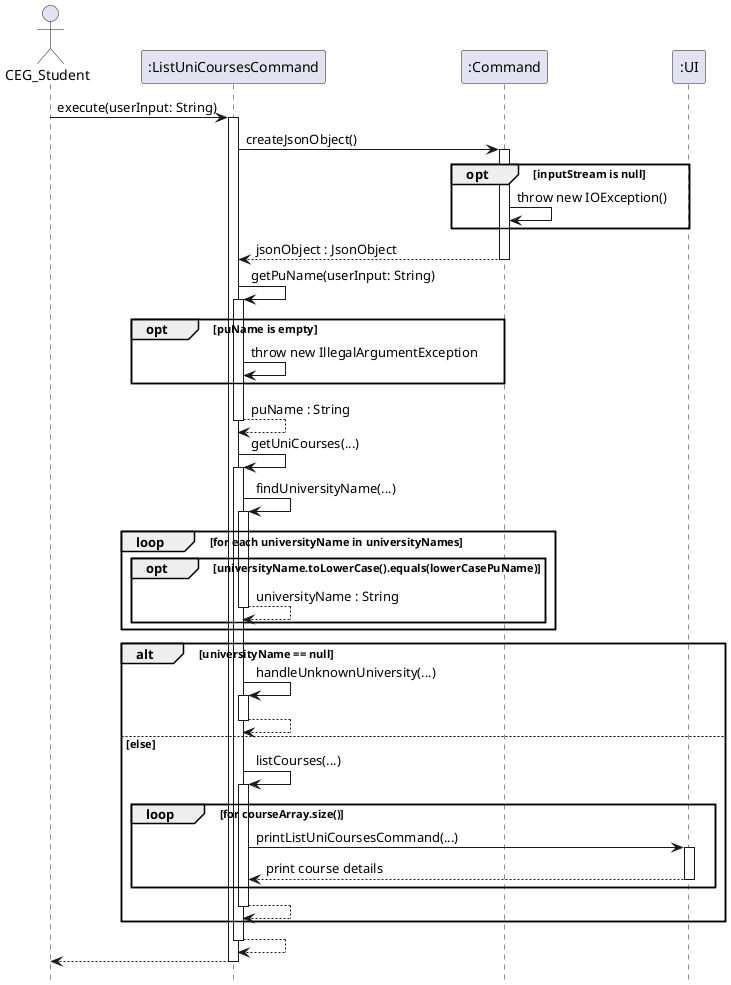 @startuml

hide footbox

actor CEG_Student

participant ":ListUniCoursesCommand" as ListUniCoursesCommand
participant ":Command" as Command
participant ":UI" as UI

CEG_Student -> ListUniCoursesCommand : execute(userInput: String)
activate ListUniCoursesCommand

ListUniCoursesCommand -> Command : createJsonObject()
activate Command

opt inputStream is null
    Command -> Command: throw new IOException()
end

Command --> ListUniCoursesCommand: jsonObject : JsonObject
deactivate Command

ListUniCoursesCommand -> ListUniCoursesCommand : getPuName(userInput: String)
activate ListUniCoursesCommand

opt puName is empty
    ListUniCoursesCommand -> ListUniCoursesCommand : throw new IllegalArgumentException
end
return puName : String

ListUniCoursesCommand -> ListUniCoursesCommand : getUniCourses(...)
activate ListUniCoursesCommand

ListUniCoursesCommand -> ListUniCoursesCommand : findUniversityName(...)
activate ListUniCoursesCommand
loop for each universityName in universityNames
    opt universityName.toLowerCase().equals(lowerCasePuName)
    return universityName : String
    end
end

alt universityName == null
    ListUniCoursesCommand -> ListUniCoursesCommand : handleUnknownUniversity(...)
    activate ListUniCoursesCommand
    return
        else else
        ListUniCoursesCommand -> ListUniCoursesCommand : listCourses(...)
        activate ListUniCoursesCommand
            loop for courseArray.size()
            ListUniCoursesCommand -> UI : printListUniCoursesCommand(...)
            activate UI
            return print course details
            end
        return
    end
return

ListUniCoursesCommand --> CEG_Student
deactivate ListUniCoursesCommand

@enduml